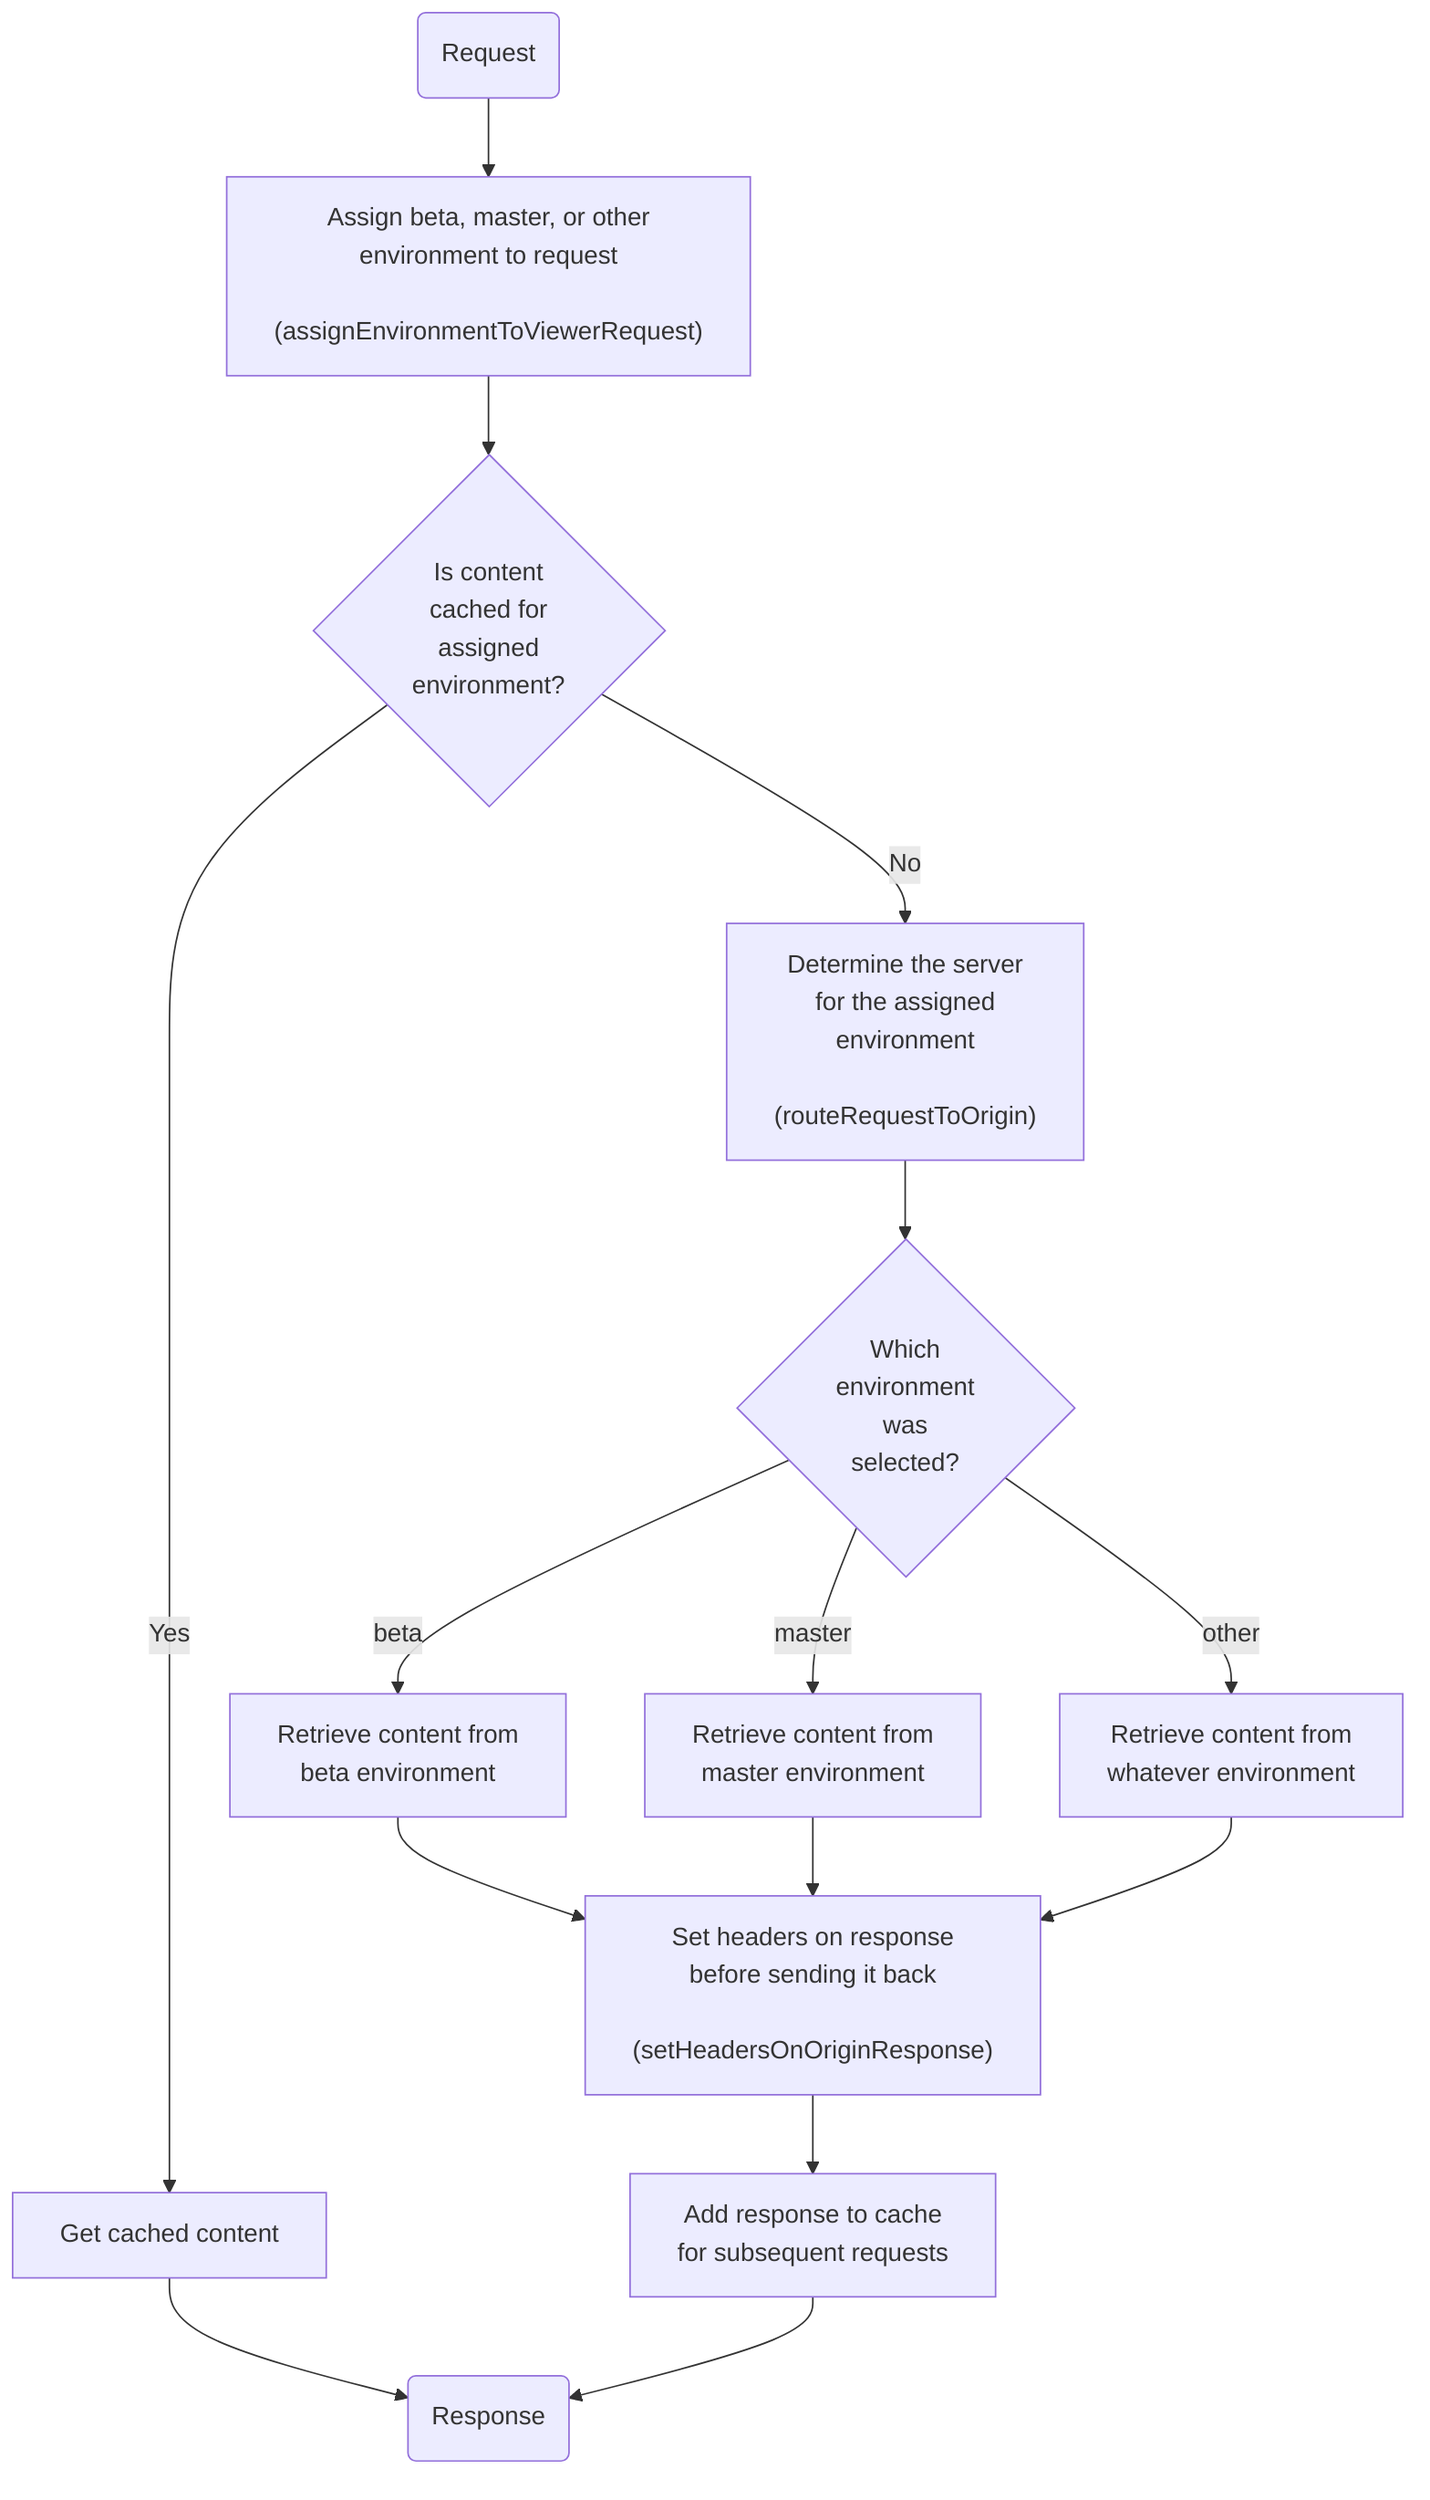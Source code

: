 graph TD
  start(Request) --> aetvr["Assign beta, master, or other<br>environment to request<br><br>(assignEnvironmentToViewerRequest)"]
  aetvr --> isCached{Is content<br>cached for<br>assigned<br>environment?}
  isCached --> |Yes| cachedContent[Get cached content]
  cachedContent --> response(Response)
  isCached --> |No| routeRequestToOrigin["Determine the server<br>for the assigned<br>environment<br><br>(routeRequestToOrigin)"]
  routeRequestToOrigin --> whichEnv{Which<br>environment<br>was<br>selected?}
  whichEnv -- beta --> beta[Retrieve content from<br>beta environment]
  whichEnv -- master --> master[Retrieve content from<br>master environment]
  whichEnv -- other --> other[Retrieve content from<br>whatever environment]
  beta --> setHeaders["Set headers on response<br>before sending it back<br><br>(setHeadersOnOriginResponse)"]
  master --> setHeaders
  other --> setHeaders
  setHeaders --> cache[Add response to cache<br>for subsequent requests]
  cache --> response